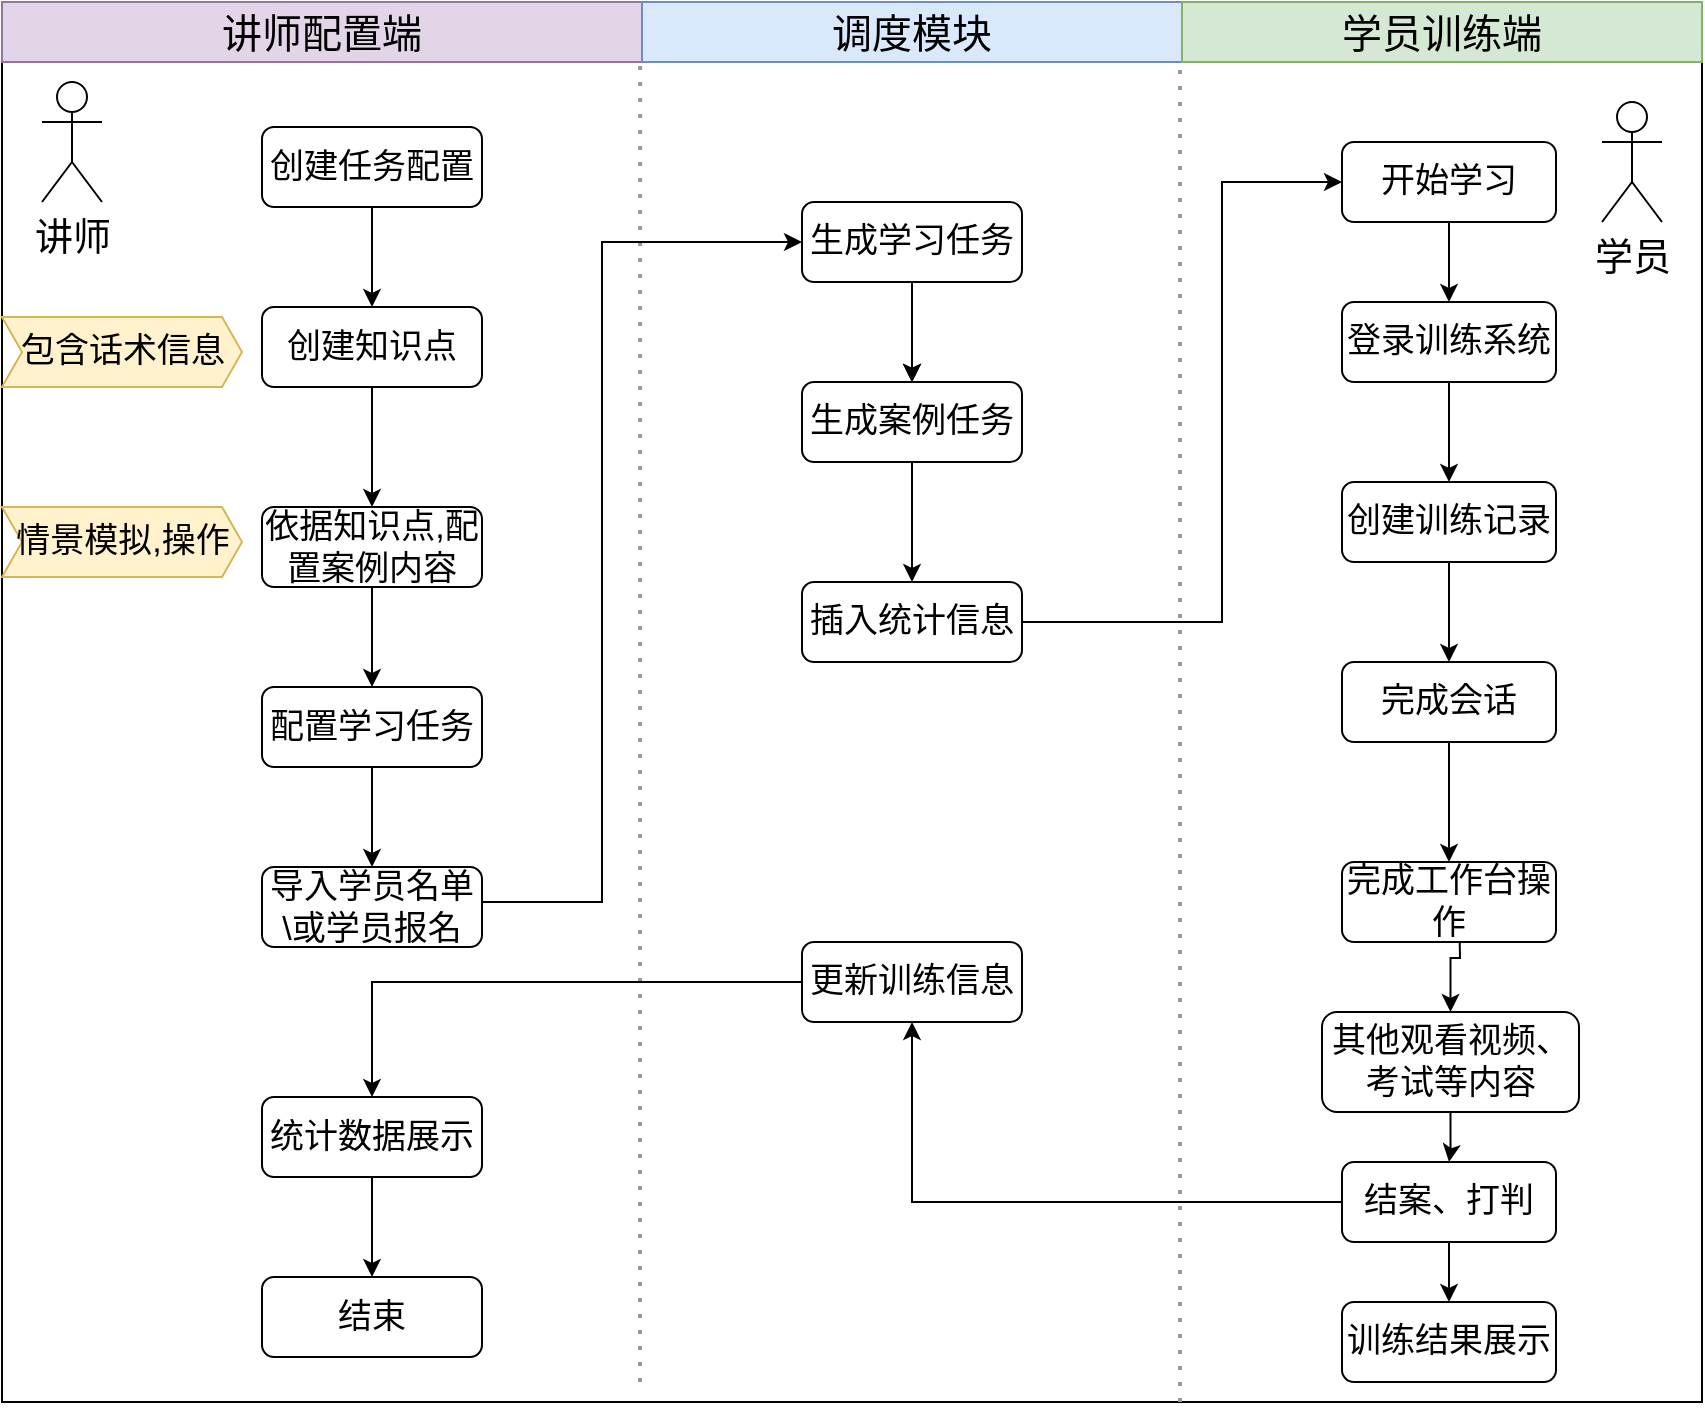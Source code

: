 <mxfile version="28.2.7">
  <diagram name="Page-1" id="FqooyFmTY3fzpK1Q1sfx">
    <mxGraphModel dx="2630" dy="663" grid="1" gridSize="10" guides="1" tooltips="1" connect="1" arrows="1" fold="1" page="1" pageScale="1" pageWidth="827" pageHeight="1169" math="0" shadow="0">
      <root>
        <mxCell id="0" />
        <mxCell id="1" parent="0" />
        <mxCell id="H09vqWeSScP_DGjtH38k-21" value="" style="rounded=0;whiteSpace=wrap;html=1;fontSize=17;" parent="1" vertex="1">
          <mxGeometry x="-920" y="80" width="850" height="700" as="geometry" />
        </mxCell>
        <mxCell id="H09vqWeSScP_DGjtH38k-22" value="" style="endArrow=none;dashed=1;html=1;dashPattern=1 3;strokeWidth=2;entryX=0;entryY=1;entryDx=0;entryDy=0;strokeColor=#999999;fontSize=14;" parent="1" edge="1">
          <mxGeometry width="50" height="50" relative="1" as="geometry">
            <mxPoint x="-601" y="770" as="sourcePoint" />
            <mxPoint x="-600.92" y="110" as="targetPoint" />
          </mxGeometry>
        </mxCell>
        <mxCell id="H09vqWeSScP_DGjtH38k-23" value="&lt;span&gt;讲师配置端&lt;/span&gt;" style="rounded=0;whiteSpace=wrap;html=1;fillColor=#e1d5e7;strokeColor=#9673a6;fontSize=20;" parent="1" vertex="1">
          <mxGeometry x="-920" y="80" width="320" height="30" as="geometry" />
        </mxCell>
        <mxCell id="H09vqWeSScP_DGjtH38k-24" value="&lt;span&gt;调度模块&lt;/span&gt;" style="rounded=0;whiteSpace=wrap;html=1;fillColor=#dae8fc;strokeColor=#6c8ebf;fontSize=20;" parent="1" vertex="1">
          <mxGeometry x="-600" y="80" width="270" height="30" as="geometry" />
        </mxCell>
        <mxCell id="H09vqWeSScP_DGjtH38k-25" value="&lt;span&gt;学员训练端&lt;/span&gt;" style="rounded=0;whiteSpace=wrap;html=1;fillColor=#d5e8d4;strokeColor=#82b366;fontSize=20;" parent="1" vertex="1">
          <mxGeometry x="-330" y="80" width="260" height="30" as="geometry" />
        </mxCell>
        <mxCell id="H09vqWeSScP_DGjtH38k-32" value="" style="endArrow=none;dashed=1;html=1;dashPattern=1 3;strokeWidth=2;entryX=0;entryY=1;entryDx=0;entryDy=0;strokeColor=#999999;rounded=1;align=center;verticalAlign=middle;fontFamily=Helvetica;fontSize=14;fontColor=default;labelBackgroundColor=default;" parent="1" edge="1">
          <mxGeometry width="50" height="50" relative="1" as="geometry">
            <mxPoint x="-331" y="780" as="sourcePoint" />
            <mxPoint x="-331.0" y="110.0" as="targetPoint" />
          </mxGeometry>
        </mxCell>
        <mxCell id="H09vqWeSScP_DGjtH38k-98" value="讲师" style="shape=umlActor;verticalLabelPosition=bottom;verticalAlign=top;html=1;outlineConnect=0;fontSize=19;" parent="1" vertex="1">
          <mxGeometry x="-900" y="120" width="30" height="60" as="geometry" />
        </mxCell>
        <mxCell id="H09vqWeSScP_DGjtH38k-103" value="" style="edgeStyle=orthogonalEdgeStyle;rounded=0;orthogonalLoop=1;jettySize=auto;html=1;fontSize=14;" parent="1" source="H09vqWeSScP_DGjtH38k-101" target="H09vqWeSScP_DGjtH38k-102" edge="1">
          <mxGeometry relative="1" as="geometry" />
        </mxCell>
        <mxCell id="H09vqWeSScP_DGjtH38k-101" value="创建任务配置" style="rounded=1;whiteSpace=wrap;html=1;fontSize=17;" parent="1" vertex="1">
          <mxGeometry x="-790" y="142.5" width="110" height="40" as="geometry" />
        </mxCell>
        <mxCell id="H09vqWeSScP_DGjtH38k-108" value="" style="edgeStyle=orthogonalEdgeStyle;rounded=0;orthogonalLoop=1;jettySize=auto;html=1;fontSize=14;" parent="1" source="H09vqWeSScP_DGjtH38k-102" target="H09vqWeSScP_DGjtH38k-107" edge="1">
          <mxGeometry relative="1" as="geometry" />
        </mxCell>
        <mxCell id="H09vqWeSScP_DGjtH38k-102" value="创建知识点" style="rounded=1;whiteSpace=wrap;html=1;fontSize=17;" parent="1" vertex="1">
          <mxGeometry x="-790" y="232.5" width="110" height="40" as="geometry" />
        </mxCell>
        <mxCell id="H09vqWeSScP_DGjtH38k-110" value="" style="edgeStyle=orthogonalEdgeStyle;rounded=0;orthogonalLoop=1;jettySize=auto;html=1;fontSize=14;" parent="1" source="H09vqWeSScP_DGjtH38k-107" target="H09vqWeSScP_DGjtH38k-109" edge="1">
          <mxGeometry relative="1" as="geometry" />
        </mxCell>
        <mxCell id="H09vqWeSScP_DGjtH38k-107" value="依据知识点,配置案例内容" style="rounded=1;whiteSpace=wrap;html=1;fontSize=17;" parent="1" vertex="1">
          <mxGeometry x="-790" y="332.5" width="110" height="40" as="geometry" />
        </mxCell>
        <mxCell id="H09vqWeSScP_DGjtH38k-112" value="" style="edgeStyle=orthogonalEdgeStyle;rounded=0;orthogonalLoop=1;jettySize=auto;html=1;fontSize=14;" parent="1" source="H09vqWeSScP_DGjtH38k-109" target="H09vqWeSScP_DGjtH38k-111" edge="1">
          <mxGeometry relative="1" as="geometry" />
        </mxCell>
        <mxCell id="H09vqWeSScP_DGjtH38k-109" value="配置学习任务" style="rounded=1;whiteSpace=wrap;html=1;fontSize=17;" parent="1" vertex="1">
          <mxGeometry x="-790" y="422.5" width="110" height="40" as="geometry" />
        </mxCell>
        <mxCell id="H09vqWeSScP_DGjtH38k-114" value="" style="edgeStyle=orthogonalEdgeStyle;rounded=0;orthogonalLoop=1;jettySize=auto;html=1;fontSize=14;" parent="1" source="H09vqWeSScP_DGjtH38k-111" target="H09vqWeSScP_DGjtH38k-113" edge="1">
          <mxGeometry relative="1" as="geometry">
            <Array as="points">
              <mxPoint x="-620" y="530" />
              <mxPoint x="-620" y="200" />
            </Array>
          </mxGeometry>
        </mxCell>
        <mxCell id="H09vqWeSScP_DGjtH38k-111" value="导入学员名单\或学员报名" style="rounded=1;whiteSpace=wrap;html=1;fontSize=17;" parent="1" vertex="1">
          <mxGeometry x="-790" y="512.5" width="110" height="40" as="geometry" />
        </mxCell>
        <mxCell id="H09vqWeSScP_DGjtH38k-116" value="" style="edgeStyle=orthogonalEdgeStyle;rounded=0;orthogonalLoop=1;jettySize=auto;html=1;fontSize=14;" parent="1" source="H09vqWeSScP_DGjtH38k-113" target="H09vqWeSScP_DGjtH38k-115" edge="1">
          <mxGeometry relative="1" as="geometry" />
        </mxCell>
        <mxCell id="H09vqWeSScP_DGjtH38k-117" value="" style="edgeStyle=orthogonalEdgeStyle;rounded=0;orthogonalLoop=1;jettySize=auto;html=1;fontSize=14;" parent="1" source="H09vqWeSScP_DGjtH38k-113" target="H09vqWeSScP_DGjtH38k-115" edge="1">
          <mxGeometry relative="1" as="geometry" />
        </mxCell>
        <mxCell id="H09vqWeSScP_DGjtH38k-118" value="" style="edgeStyle=orthogonalEdgeStyle;rounded=0;orthogonalLoop=1;jettySize=auto;html=1;fontSize=14;" parent="1" source="H09vqWeSScP_DGjtH38k-113" target="H09vqWeSScP_DGjtH38k-115" edge="1">
          <mxGeometry relative="1" as="geometry" />
        </mxCell>
        <mxCell id="H09vqWeSScP_DGjtH38k-113" value="生成学习任务" style="rounded=1;whiteSpace=wrap;html=1;fontSize=17;" parent="1" vertex="1">
          <mxGeometry x="-520" y="180" width="110" height="40" as="geometry" />
        </mxCell>
        <mxCell id="H09vqWeSScP_DGjtH38k-121" value="" style="edgeStyle=orthogonalEdgeStyle;rounded=0;orthogonalLoop=1;jettySize=auto;html=1;fontSize=14;" parent="1" source="H09vqWeSScP_DGjtH38k-115" target="H09vqWeSScP_DGjtH38k-120" edge="1">
          <mxGeometry relative="1" as="geometry" />
        </mxCell>
        <mxCell id="H09vqWeSScP_DGjtH38k-115" value="生成案例任务" style="rounded=1;whiteSpace=wrap;html=1;fontSize=17;" parent="1" vertex="1">
          <mxGeometry x="-520" y="270" width="110" height="40" as="geometry" />
        </mxCell>
        <mxCell id="H09vqWeSScP_DGjtH38k-123" value="" style="edgeStyle=orthogonalEdgeStyle;rounded=0;orthogonalLoop=1;jettySize=auto;html=1;fontSize=14;" parent="1" source="H09vqWeSScP_DGjtH38k-120" target="H09vqWeSScP_DGjtH38k-122" edge="1">
          <mxGeometry relative="1" as="geometry">
            <Array as="points">
              <mxPoint x="-310" y="390" />
              <mxPoint x="-310" y="170" />
            </Array>
          </mxGeometry>
        </mxCell>
        <mxCell id="H09vqWeSScP_DGjtH38k-120" value="插入统计信息" style="rounded=1;whiteSpace=wrap;html=1;fontSize=17;" parent="1" vertex="1">
          <mxGeometry x="-520" y="370" width="110" height="40" as="geometry" />
        </mxCell>
        <mxCell id="H09vqWeSScP_DGjtH38k-128" value="" style="edgeStyle=orthogonalEdgeStyle;rounded=0;orthogonalLoop=1;jettySize=auto;html=1;fontSize=14;" parent="1" source="H09vqWeSScP_DGjtH38k-122" target="H09vqWeSScP_DGjtH38k-127" edge="1">
          <mxGeometry relative="1" as="geometry" />
        </mxCell>
        <mxCell id="H09vqWeSScP_DGjtH38k-122" value="开始学习" style="rounded=1;whiteSpace=wrap;html=1;fontSize=17;" parent="1" vertex="1">
          <mxGeometry x="-250" y="150" width="107" height="40" as="geometry" />
        </mxCell>
        <mxCell id="H09vqWeSScP_DGjtH38k-124" value="学员" style="shape=umlActor;verticalLabelPosition=bottom;verticalAlign=top;html=1;outlineConnect=0;fontSize=19;" parent="1" vertex="1">
          <mxGeometry x="-120" y="130" width="30" height="60" as="geometry" />
        </mxCell>
        <mxCell id="H09vqWeSScP_DGjtH38k-131" value="" style="edgeStyle=orthogonalEdgeStyle;rounded=0;orthogonalLoop=1;jettySize=auto;html=1;fontSize=14;" parent="1" source="H09vqWeSScP_DGjtH38k-127" target="H09vqWeSScP_DGjtH38k-130" edge="1">
          <mxGeometry relative="1" as="geometry" />
        </mxCell>
        <mxCell id="H09vqWeSScP_DGjtH38k-127" value="登录训练系统" style="rounded=1;whiteSpace=wrap;html=1;fontSize=17;" parent="1" vertex="1">
          <mxGeometry x="-250" y="230" width="107" height="40" as="geometry" />
        </mxCell>
        <mxCell id="H09vqWeSScP_DGjtH38k-129" style="edgeStyle=orthogonalEdgeStyle;rounded=0;orthogonalLoop=1;jettySize=auto;html=1;exitX=0.5;exitY=1;exitDx=0;exitDy=0;fontSize=14;" parent="1" source="H09vqWeSScP_DGjtH38k-127" target="H09vqWeSScP_DGjtH38k-127" edge="1">
          <mxGeometry relative="1" as="geometry" />
        </mxCell>
        <mxCell id="H09vqWeSScP_DGjtH38k-133" value="" style="edgeStyle=orthogonalEdgeStyle;rounded=0;orthogonalLoop=1;jettySize=auto;html=1;fontSize=14;" parent="1" source="H09vqWeSScP_DGjtH38k-130" target="H09vqWeSScP_DGjtH38k-132" edge="1">
          <mxGeometry relative="1" as="geometry" />
        </mxCell>
        <mxCell id="H09vqWeSScP_DGjtH38k-130" value="创建训练记录" style="rounded=1;whiteSpace=wrap;html=1;fontSize=17;" parent="1" vertex="1">
          <mxGeometry x="-250" y="320" width="107" height="40" as="geometry" />
        </mxCell>
        <mxCell id="H09vqWeSScP_DGjtH38k-135" value="" style="edgeStyle=orthogonalEdgeStyle;rounded=0;orthogonalLoop=1;jettySize=auto;html=1;fontSize=14;" parent="1" source="H09vqWeSScP_DGjtH38k-132" target="H09vqWeSScP_DGjtH38k-134" edge="1">
          <mxGeometry relative="1" as="geometry" />
        </mxCell>
        <mxCell id="H09vqWeSScP_DGjtH38k-132" value="完成会话" style="rounded=1;whiteSpace=wrap;html=1;fontSize=17;" parent="1" vertex="1">
          <mxGeometry x="-250" y="410" width="107" height="40" as="geometry" />
        </mxCell>
        <mxCell id="H09vqWeSScP_DGjtH38k-137" value="" style="edgeStyle=orthogonalEdgeStyle;rounded=0;orthogonalLoop=1;jettySize=auto;html=1;fontSize=14;" parent="1" target="H09vqWeSScP_DGjtH38k-136" edge="1">
          <mxGeometry relative="1" as="geometry">
            <mxPoint x="-191.5" y="530" as="sourcePoint" />
          </mxGeometry>
        </mxCell>
        <mxCell id="H09vqWeSScP_DGjtH38k-134" value="完成工作台操作" style="rounded=1;whiteSpace=wrap;html=1;fontSize=17;" parent="1" vertex="1">
          <mxGeometry x="-250" y="510" width="107" height="40" as="geometry" />
        </mxCell>
        <mxCell id="H09vqWeSScP_DGjtH38k-139" value="" style="edgeStyle=orthogonalEdgeStyle;rounded=0;orthogonalLoop=1;jettySize=auto;html=1;fontSize=14;" parent="1" source="H09vqWeSScP_DGjtH38k-136" target="H09vqWeSScP_DGjtH38k-138" edge="1">
          <mxGeometry relative="1" as="geometry" />
        </mxCell>
        <mxCell id="H09vqWeSScP_DGjtH38k-136" value="其他观看视频、考试等内容" style="rounded=1;whiteSpace=wrap;html=1;fontSize=17;" parent="1" vertex="1">
          <mxGeometry x="-260" y="585" width="128.5" height="50" as="geometry" />
        </mxCell>
        <mxCell id="H09vqWeSScP_DGjtH38k-141" value="" style="edgeStyle=orthogonalEdgeStyle;rounded=0;orthogonalLoop=1;jettySize=auto;html=1;fontSize=14;" parent="1" source="H09vqWeSScP_DGjtH38k-138" target="H09vqWeSScP_DGjtH38k-140" edge="1">
          <mxGeometry relative="1" as="geometry" />
        </mxCell>
        <mxCell id="H09vqWeSScP_DGjtH38k-148" value="" style="edgeStyle=orthogonalEdgeStyle;rounded=0;orthogonalLoop=1;jettySize=auto;html=1;fontSize=14;" parent="1" source="H09vqWeSScP_DGjtH38k-138" target="H09vqWeSScP_DGjtH38k-147" edge="1">
          <mxGeometry relative="1" as="geometry" />
        </mxCell>
        <mxCell id="H09vqWeSScP_DGjtH38k-138" value="结案、打判" style="rounded=1;whiteSpace=wrap;html=1;fontSize=17;" parent="1" vertex="1">
          <mxGeometry x="-250" y="660" width="107" height="40" as="geometry" />
        </mxCell>
        <mxCell id="H09vqWeSScP_DGjtH38k-143" value="" style="edgeStyle=orthogonalEdgeStyle;rounded=0;orthogonalLoop=1;jettySize=auto;html=1;fontSize=14;" parent="1" source="H09vqWeSScP_DGjtH38k-140" target="H09vqWeSScP_DGjtH38k-142" edge="1">
          <mxGeometry relative="1" as="geometry" />
        </mxCell>
        <mxCell id="H09vqWeSScP_DGjtH38k-140" value="更新训练信息" style="rounded=1;whiteSpace=wrap;html=1;fontSize=17;" parent="1" vertex="1">
          <mxGeometry x="-520" y="550" width="110" height="40" as="geometry" />
        </mxCell>
        <mxCell id="H09vqWeSScP_DGjtH38k-145" value="" style="edgeStyle=orthogonalEdgeStyle;rounded=0;orthogonalLoop=1;jettySize=auto;html=1;fontSize=14;" parent="1" source="H09vqWeSScP_DGjtH38k-142" target="H09vqWeSScP_DGjtH38k-144" edge="1">
          <mxGeometry relative="1" as="geometry" />
        </mxCell>
        <mxCell id="H09vqWeSScP_DGjtH38k-142" value="统计数据展示" style="rounded=1;whiteSpace=wrap;html=1;fontSize=17;" parent="1" vertex="1">
          <mxGeometry x="-790" y="627.5" width="110" height="40" as="geometry" />
        </mxCell>
        <mxCell id="H09vqWeSScP_DGjtH38k-144" value="结束" style="rounded=1;whiteSpace=wrap;html=1;fontSize=17;" parent="1" vertex="1">
          <mxGeometry x="-790" y="717.5" width="110" height="40" as="geometry" />
        </mxCell>
        <mxCell id="H09vqWeSScP_DGjtH38k-146" value="包含话术信息" style="html=1;shadow=0;dashed=0;align=center;verticalAlign=middle;shape=mxgraph.arrows2.arrow;dy=0;dx=10;notch=10;rotation=0;fillColor=#fff2cc;strokeColor=#d6b656;fontSize=17;" parent="1" vertex="1">
          <mxGeometry x="-920" y="237.5" width="120" height="35" as="geometry" />
        </mxCell>
        <mxCell id="H09vqWeSScP_DGjtH38k-147" value="训练结果展示" style="rounded=1;whiteSpace=wrap;html=1;fontSize=17;" parent="1" vertex="1">
          <mxGeometry x="-250" y="730" width="107" height="40" as="geometry" />
        </mxCell>
        <mxCell id="8XJu3Eyy3YQmSrcErHZ6-1" value="情景模拟,操作" style="html=1;shadow=0;dashed=0;align=center;verticalAlign=middle;shape=mxgraph.arrows2.arrow;dy=0;dx=10;notch=10;rotation=0;fillColor=#fff2cc;strokeColor=#d6b656;fontSize=17;" parent="1" vertex="1">
          <mxGeometry x="-920" y="332.5" width="120" height="35" as="geometry" />
        </mxCell>
      </root>
    </mxGraphModel>
  </diagram>
</mxfile>
